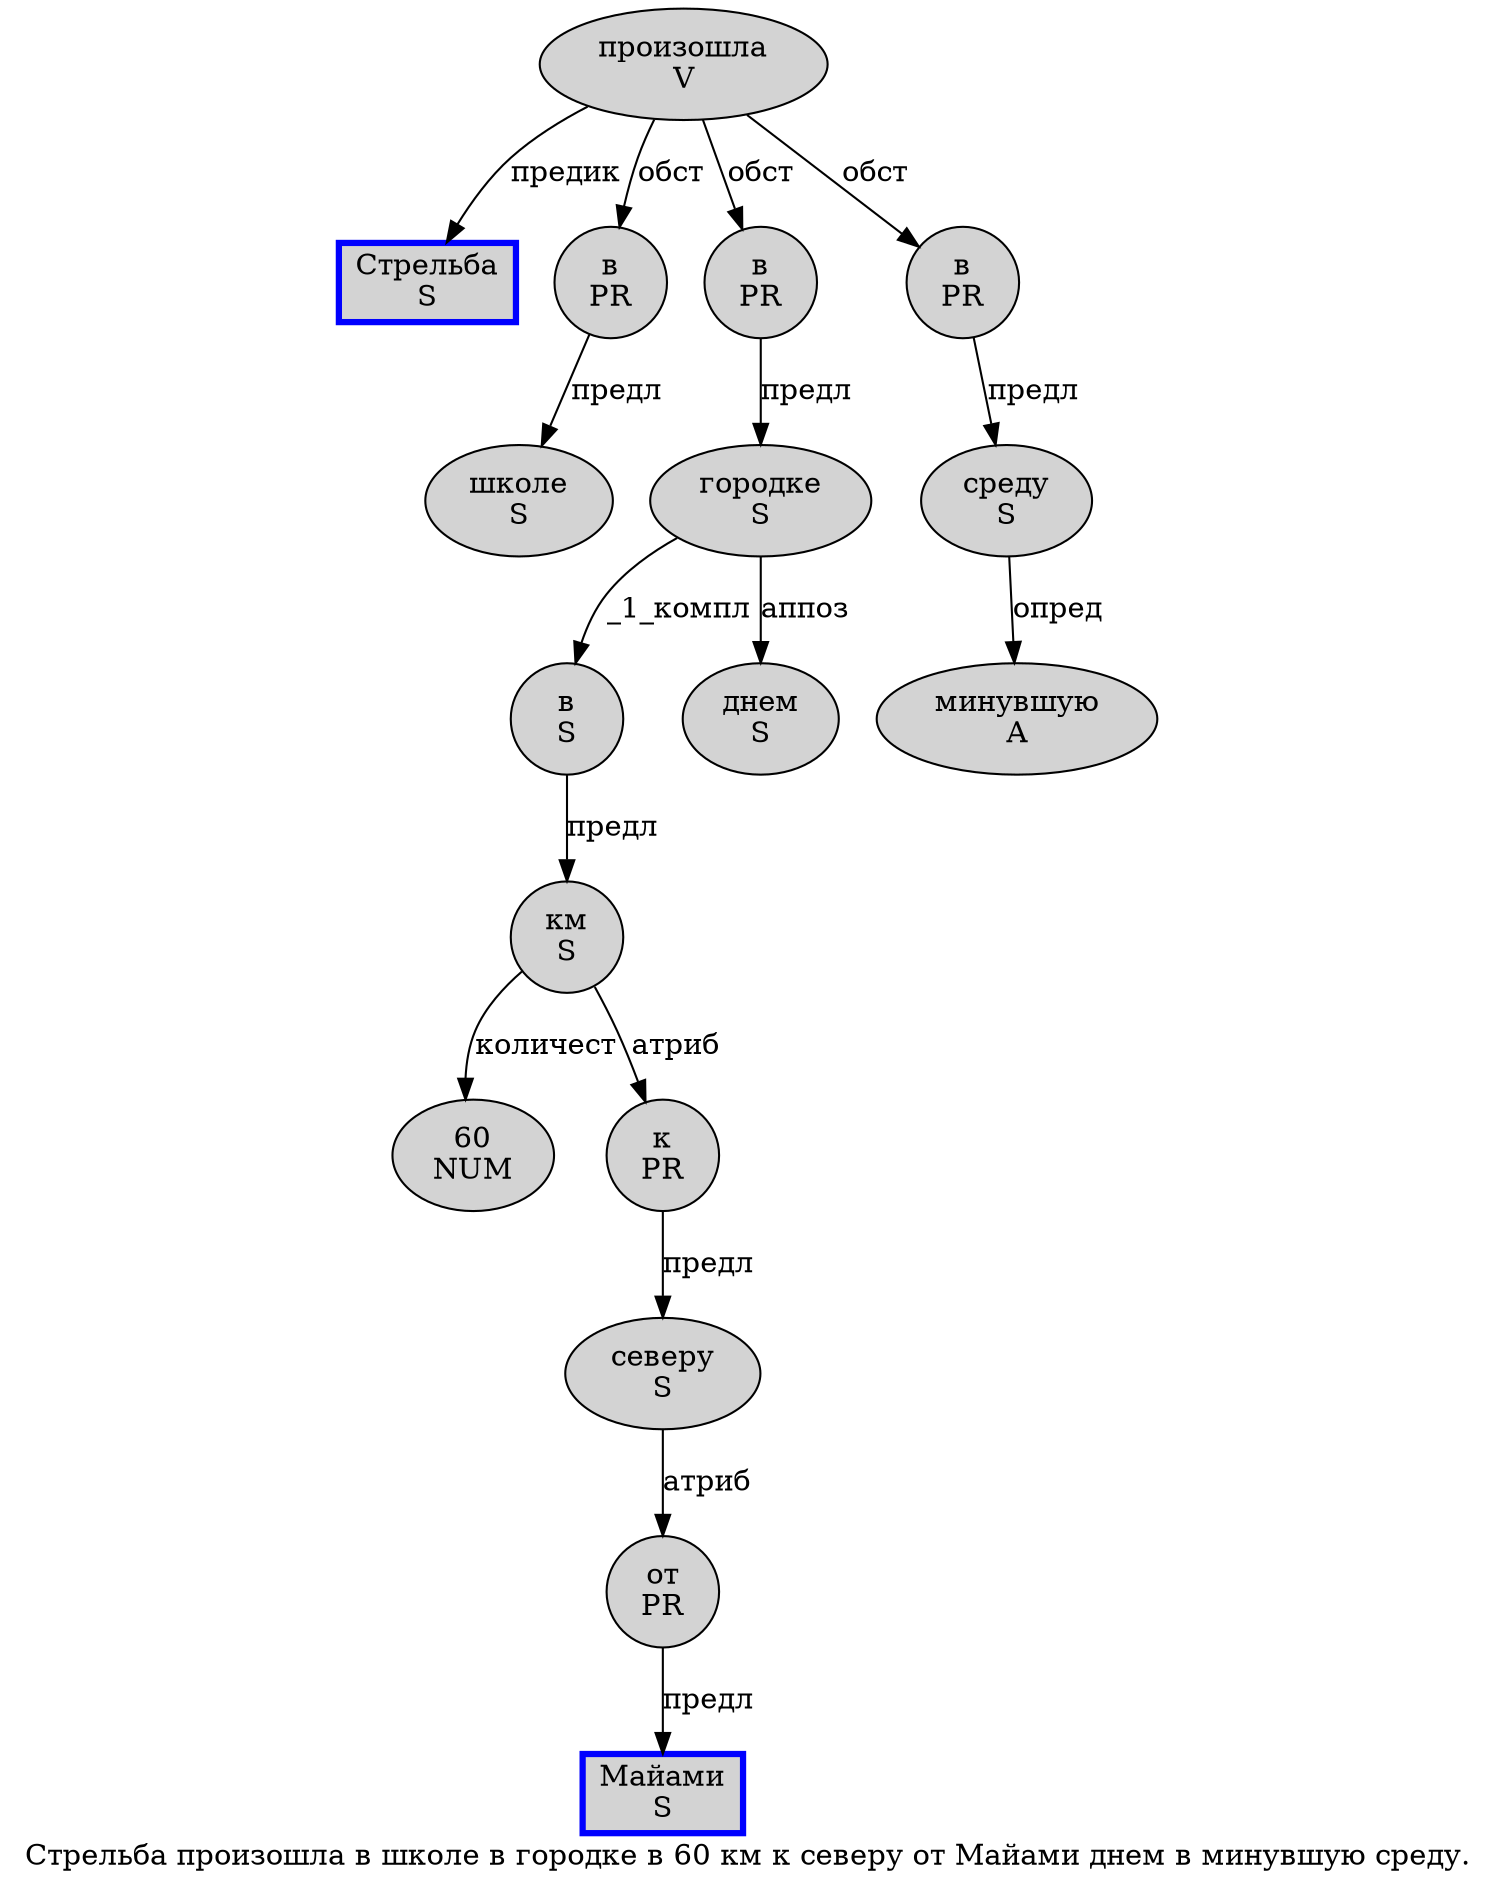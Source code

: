 digraph SENTENCE_1447 {
	graph [label="Стрельба произошла в школе в городке в 60 км к северу от Майами днем в минувшую среду."]
	node [style=filled]
		0 [label="Стрельба
S" color=blue fillcolor=lightgray penwidth=3 shape=box]
		1 [label="произошла
V" color="" fillcolor=lightgray penwidth=1 shape=ellipse]
		2 [label="в
PR" color="" fillcolor=lightgray penwidth=1 shape=ellipse]
		3 [label="школе
S" color="" fillcolor=lightgray penwidth=1 shape=ellipse]
		4 [label="в
PR" color="" fillcolor=lightgray penwidth=1 shape=ellipse]
		5 [label="городке
S" color="" fillcolor=lightgray penwidth=1 shape=ellipse]
		6 [label="в
S" color="" fillcolor=lightgray penwidth=1 shape=ellipse]
		7 [label="60
NUM" color="" fillcolor=lightgray penwidth=1 shape=ellipse]
		8 [label="км
S" color="" fillcolor=lightgray penwidth=1 shape=ellipse]
		9 [label="к
PR" color="" fillcolor=lightgray penwidth=1 shape=ellipse]
		10 [label="северу
S" color="" fillcolor=lightgray penwidth=1 shape=ellipse]
		11 [label="от
PR" color="" fillcolor=lightgray penwidth=1 shape=ellipse]
		12 [label="Майами
S" color=blue fillcolor=lightgray penwidth=3 shape=box]
		13 [label="днем
S" color="" fillcolor=lightgray penwidth=1 shape=ellipse]
		14 [label="в
PR" color="" fillcolor=lightgray penwidth=1 shape=ellipse]
		15 [label="минувшую
A" color="" fillcolor=lightgray penwidth=1 shape=ellipse]
		16 [label="среду
S" color="" fillcolor=lightgray penwidth=1 shape=ellipse]
			16 -> 15 [label="опред"]
			2 -> 3 [label="предл"]
			9 -> 10 [label="предл"]
			6 -> 8 [label="предл"]
			1 -> 0 [label="предик"]
			1 -> 2 [label="обст"]
			1 -> 4 [label="обст"]
			1 -> 14 [label="обст"]
			4 -> 5 [label="предл"]
			10 -> 11 [label="атриб"]
			5 -> 6 [label="_1_компл"]
			5 -> 13 [label="аппоз"]
			8 -> 7 [label="количест"]
			8 -> 9 [label="атриб"]
			11 -> 12 [label="предл"]
			14 -> 16 [label="предл"]
}